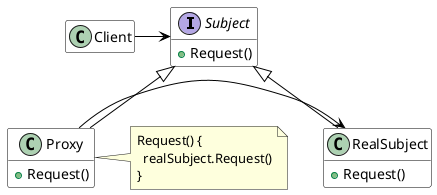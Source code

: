 @startuml
hide empty attributes
hide empty members
skinparam backgroundcolor White
skinparam class {
 ArrowColor Black
 BackgroundColor White
 BorderColor Black
}

interface Subject {
 +Request()
}
class Client
class Proxy {
 +Request()
}
class RealSubject {
 +Request()
}

Subject <-left- Client
Subject <|-- Proxy
Subject <|-- RealSubject
RealSubject <-left- Proxy

note right of Proxy : Request() {\n  realSubject.Request()\n}
@enduml
